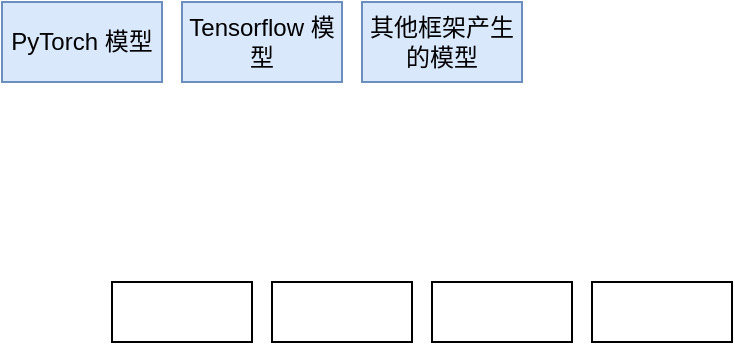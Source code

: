 <mxfile version="20.6.0" type="github">
  <diagram id="W3gosLc9l-HY5uNlvlV2" name="第 1 页">
    <mxGraphModel dx="1426" dy="769" grid="1" gridSize="10" guides="1" tooltips="1" connect="1" arrows="1" fold="1" page="1" pageScale="1" pageWidth="827" pageHeight="1169" math="0" shadow="0">
      <root>
        <mxCell id="0" />
        <mxCell id="1" parent="0" />
        <mxCell id="oHjlamjH8M_cLfW_BMTL-1" value="PyTorch 模型" style="rounded=0;whiteSpace=wrap;html=1;fillColor=#dae8fc;strokeColor=#6c8ebf;" vertex="1" parent="1">
          <mxGeometry x="80" y="40" width="80" height="40" as="geometry" />
        </mxCell>
        <mxCell id="oHjlamjH8M_cLfW_BMTL-2" value="Tensorflow 模型" style="rounded=0;whiteSpace=wrap;html=1;fillColor=#dae8fc;strokeColor=#6c8ebf;" vertex="1" parent="1">
          <mxGeometry x="170" y="40" width="80" height="40" as="geometry" />
        </mxCell>
        <mxCell id="oHjlamjH8M_cLfW_BMTL-3" value="其他框架产生的模型" style="rounded=0;whiteSpace=wrap;html=1;fillColor=#dae8fc;strokeColor=#6c8ebf;" vertex="1" parent="1">
          <mxGeometry x="260" y="40" width="80" height="40" as="geometry" />
        </mxCell>
        <mxCell id="oHjlamjH8M_cLfW_BMTL-4" value="" style="rounded=0;whiteSpace=wrap;html=1;" vertex="1" parent="1">
          <mxGeometry x="135" y="180" width="70" height="30" as="geometry" />
        </mxCell>
        <mxCell id="oHjlamjH8M_cLfW_BMTL-5" value="" style="rounded=0;whiteSpace=wrap;html=1;" vertex="1" parent="1">
          <mxGeometry x="215" y="180" width="70" height="30" as="geometry" />
        </mxCell>
        <mxCell id="oHjlamjH8M_cLfW_BMTL-6" value="" style="rounded=0;whiteSpace=wrap;html=1;" vertex="1" parent="1">
          <mxGeometry x="295" y="180" width="70" height="30" as="geometry" />
        </mxCell>
        <mxCell id="oHjlamjH8M_cLfW_BMTL-7" value="" style="rounded=0;whiteSpace=wrap;html=1;" vertex="1" parent="1">
          <mxGeometry x="375" y="180" width="70" height="30" as="geometry" />
        </mxCell>
      </root>
    </mxGraphModel>
  </diagram>
</mxfile>

